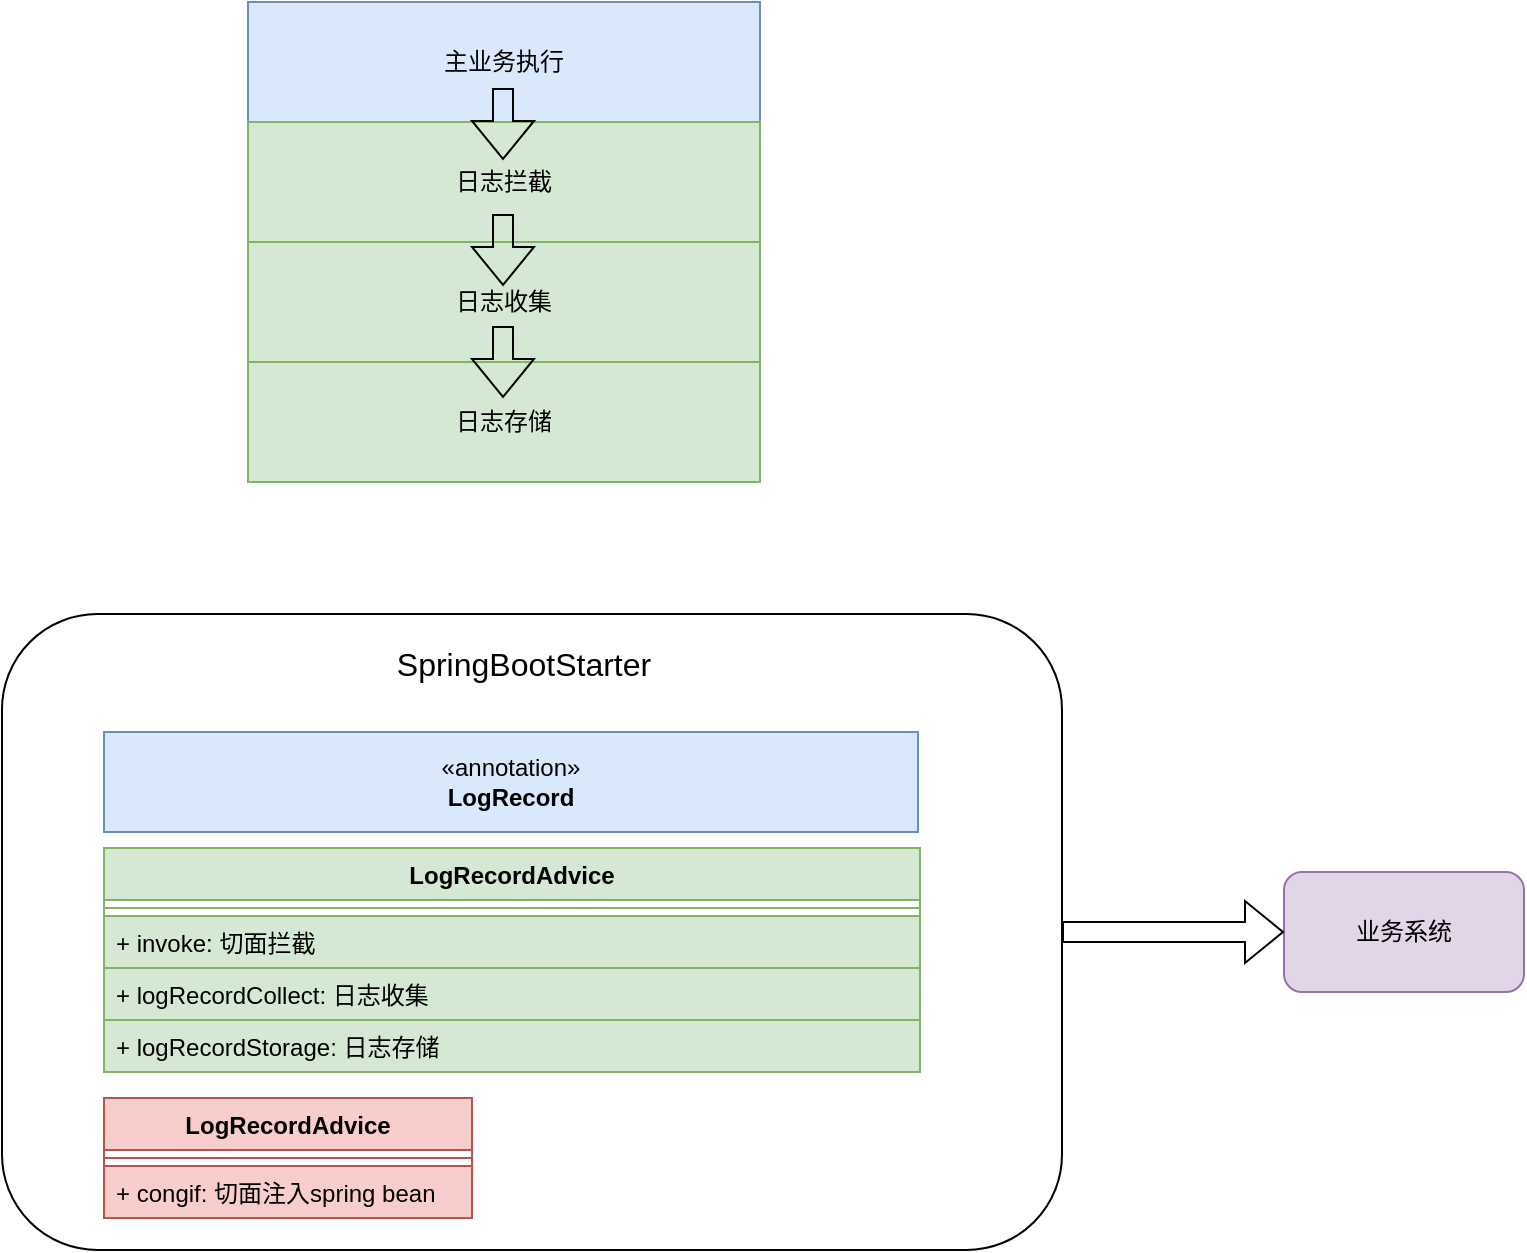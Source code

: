 <mxfile version="21.6.2" type="github">
  <diagram name="第 1 页" id="xs4n87azNwswCmorah3y">
    <mxGraphModel dx="954" dy="616" grid="0" gridSize="10" guides="1" tooltips="1" connect="1" arrows="1" fold="1" page="0" pageScale="1" pageWidth="827" pageHeight="1169" math="0" shadow="0">
      <root>
        <mxCell id="0" />
        <mxCell id="1" parent="0" />
        <mxCell id="AZZZVH1Z4GccfO3t_m8a-24" value="" style="rounded=1;whiteSpace=wrap;html=1;" vertex="1" parent="1">
          <mxGeometry x="123" y="399" width="530" height="318" as="geometry" />
        </mxCell>
        <mxCell id="AZZZVH1Z4GccfO3t_m8a-1" value="主业务执行" style="rounded=0;whiteSpace=wrap;html=1;fillColor=#dae8fc;strokeColor=#6c8ebf;" vertex="1" parent="1">
          <mxGeometry x="246" y="93" width="256" height="60" as="geometry" />
        </mxCell>
        <mxCell id="AZZZVH1Z4GccfO3t_m8a-2" value="日志拦截" style="rounded=0;whiteSpace=wrap;html=1;fillColor=#d5e8d4;strokeColor=#82b366;" vertex="1" parent="1">
          <mxGeometry x="246" y="153" width="256" height="60" as="geometry" />
        </mxCell>
        <mxCell id="AZZZVH1Z4GccfO3t_m8a-3" value="日志收集" style="rounded=0;whiteSpace=wrap;html=1;fillColor=#d5e8d4;strokeColor=#82b366;" vertex="1" parent="1">
          <mxGeometry x="246" y="213" width="256" height="60" as="geometry" />
        </mxCell>
        <mxCell id="AZZZVH1Z4GccfO3t_m8a-4" value="日志存储" style="rounded=0;whiteSpace=wrap;html=1;fillColor=#d5e8d4;strokeColor=#82b366;" vertex="1" parent="1">
          <mxGeometry x="246" y="273" width="256" height="60" as="geometry" />
        </mxCell>
        <mxCell id="AZZZVH1Z4GccfO3t_m8a-5" value="" style="shape=flexArrow;endArrow=classic;html=1;rounded=0;" edge="1" parent="1">
          <mxGeometry width="50" height="50" relative="1" as="geometry">
            <mxPoint x="373.5" y="136" as="sourcePoint" />
            <mxPoint x="373.5" y="172" as="targetPoint" />
          </mxGeometry>
        </mxCell>
        <mxCell id="AZZZVH1Z4GccfO3t_m8a-6" value="" style="shape=flexArrow;endArrow=classic;html=1;rounded=0;" edge="1" parent="1">
          <mxGeometry width="50" height="50" relative="1" as="geometry">
            <mxPoint x="373.5" y="199" as="sourcePoint" />
            <mxPoint x="373.5" y="235" as="targetPoint" />
          </mxGeometry>
        </mxCell>
        <mxCell id="AZZZVH1Z4GccfO3t_m8a-7" value="" style="shape=flexArrow;endArrow=classic;html=1;rounded=0;" edge="1" parent="1">
          <mxGeometry width="50" height="50" relative="1" as="geometry">
            <mxPoint x="373.5" y="255" as="sourcePoint" />
            <mxPoint x="373.5" y="291" as="targetPoint" />
          </mxGeometry>
        </mxCell>
        <mxCell id="AZZZVH1Z4GccfO3t_m8a-12" value="«annotation»&lt;br&gt;&lt;b&gt;LogRecord&lt;/b&gt;" style="html=1;whiteSpace=wrap;fillColor=#dae8fc;strokeColor=#6c8ebf;" vertex="1" parent="1">
          <mxGeometry x="174" y="458" width="407" height="50" as="geometry" />
        </mxCell>
        <mxCell id="AZZZVH1Z4GccfO3t_m8a-13" value="LogRecordAdvice" style="swimlane;fontStyle=1;align=center;verticalAlign=top;childLayout=stackLayout;horizontal=1;startSize=26;horizontalStack=0;resizeParent=1;resizeParentMax=0;resizeLast=0;collapsible=1;marginBottom=0;whiteSpace=wrap;html=1;fillColor=#d5e8d4;strokeColor=#82b366;" vertex="1" parent="1">
          <mxGeometry x="174" y="516" width="408" height="112" as="geometry" />
        </mxCell>
        <mxCell id="AZZZVH1Z4GccfO3t_m8a-15" value="" style="line;strokeWidth=1;fillColor=#d5e8d4;align=left;verticalAlign=middle;spacingTop=-1;spacingLeft=3;spacingRight=3;rotatable=0;labelPosition=right;points=[];portConstraint=eastwest;strokeColor=#82b366;" vertex="1" parent="AZZZVH1Z4GccfO3t_m8a-13">
          <mxGeometry y="26" width="408" height="8" as="geometry" />
        </mxCell>
        <mxCell id="AZZZVH1Z4GccfO3t_m8a-17" value="+&amp;nbsp;invoke&lt;span style=&quot;background-color: initial;&quot;&gt;: 切面拦截&lt;/span&gt;" style="text;strokeColor=#82b366;fillColor=#d5e8d4;align=left;verticalAlign=top;spacingLeft=4;spacingRight=4;overflow=hidden;rotatable=0;points=[[0,0.5],[1,0.5]];portConstraint=eastwest;whiteSpace=wrap;html=1;" vertex="1" parent="AZZZVH1Z4GccfO3t_m8a-13">
          <mxGeometry y="34" width="408" height="26" as="geometry" />
        </mxCell>
        <mxCell id="AZZZVH1Z4GccfO3t_m8a-16" value="+&amp;nbsp;logRecordCollect&lt;span style=&quot;background-color: initial;&quot;&gt;: 日志收集&lt;/span&gt;" style="text;strokeColor=#82b366;fillColor=#d5e8d4;align=left;verticalAlign=top;spacingLeft=4;spacingRight=4;overflow=hidden;rotatable=0;points=[[0,0.5],[1,0.5]];portConstraint=eastwest;whiteSpace=wrap;html=1;" vertex="1" parent="AZZZVH1Z4GccfO3t_m8a-13">
          <mxGeometry y="60" width="408" height="26" as="geometry" />
        </mxCell>
        <mxCell id="AZZZVH1Z4GccfO3t_m8a-18" value="+&amp;nbsp;logRecordStorage&lt;span style=&quot;background-color: initial;&quot;&gt;: 日志存储&lt;/span&gt;" style="text;strokeColor=#82b366;fillColor=#d5e8d4;align=left;verticalAlign=top;spacingLeft=4;spacingRight=4;overflow=hidden;rotatable=0;points=[[0,0.5],[1,0.5]];portConstraint=eastwest;whiteSpace=wrap;html=1;" vertex="1" parent="AZZZVH1Z4GccfO3t_m8a-13">
          <mxGeometry y="86" width="408" height="26" as="geometry" />
        </mxCell>
        <mxCell id="AZZZVH1Z4GccfO3t_m8a-19" value="LogRecordAdvice" style="swimlane;fontStyle=1;align=center;verticalAlign=top;childLayout=stackLayout;horizontal=1;startSize=26;horizontalStack=0;resizeParent=1;resizeParentMax=0;resizeLast=0;collapsible=1;marginBottom=0;whiteSpace=wrap;html=1;fillColor=#f8cecc;strokeColor=#b85450;" vertex="1" parent="1">
          <mxGeometry x="174" y="641" width="184" height="60" as="geometry" />
        </mxCell>
        <mxCell id="AZZZVH1Z4GccfO3t_m8a-20" value="" style="line;strokeWidth=1;fillColor=#f8cecc;align=left;verticalAlign=middle;spacingTop=-1;spacingLeft=3;spacingRight=3;rotatable=0;labelPosition=right;points=[];portConstraint=eastwest;strokeColor=#b85450;" vertex="1" parent="AZZZVH1Z4GccfO3t_m8a-19">
          <mxGeometry y="26" width="184" height="8" as="geometry" />
        </mxCell>
        <mxCell id="AZZZVH1Z4GccfO3t_m8a-21" value="+&amp;nbsp;congif&lt;span style=&quot;background-color: initial;&quot;&gt;: 切面注入spring bean&lt;/span&gt;" style="text;strokeColor=#b85450;fillColor=#f8cecc;align=left;verticalAlign=top;spacingLeft=4;spacingRight=4;overflow=hidden;rotatable=0;points=[[0,0.5],[1,0.5]];portConstraint=eastwest;whiteSpace=wrap;html=1;" vertex="1" parent="AZZZVH1Z4GccfO3t_m8a-19">
          <mxGeometry y="34" width="184" height="26" as="geometry" />
        </mxCell>
        <mxCell id="AZZZVH1Z4GccfO3t_m8a-25" value="&lt;font style=&quot;font-size: 16px;&quot;&gt;SpringBootStarter&lt;/font&gt;" style="text;html=1;strokeColor=none;fillColor=none;align=center;verticalAlign=middle;whiteSpace=wrap;rounded=0;" vertex="1" parent="1">
          <mxGeometry x="296" y="409" width="176" height="30" as="geometry" />
        </mxCell>
        <mxCell id="AZZZVH1Z4GccfO3t_m8a-26" value="业务系统" style="rounded=1;whiteSpace=wrap;html=1;fillColor=#e1d5e7;strokeColor=#9673a6;" vertex="1" parent="1">
          <mxGeometry x="764" y="528" width="120" height="60" as="geometry" />
        </mxCell>
        <mxCell id="AZZZVH1Z4GccfO3t_m8a-27" value="" style="shape=flexArrow;endArrow=classic;html=1;rounded=0;exitX=1;exitY=0.5;exitDx=0;exitDy=0;entryX=0;entryY=0.5;entryDx=0;entryDy=0;" edge="1" parent="1" source="AZZZVH1Z4GccfO3t_m8a-24" target="AZZZVH1Z4GccfO3t_m8a-26">
          <mxGeometry width="50" height="50" relative="1" as="geometry">
            <mxPoint x="723" y="577" as="sourcePoint" />
            <mxPoint x="773" y="527" as="targetPoint" />
          </mxGeometry>
        </mxCell>
      </root>
    </mxGraphModel>
  </diagram>
</mxfile>
